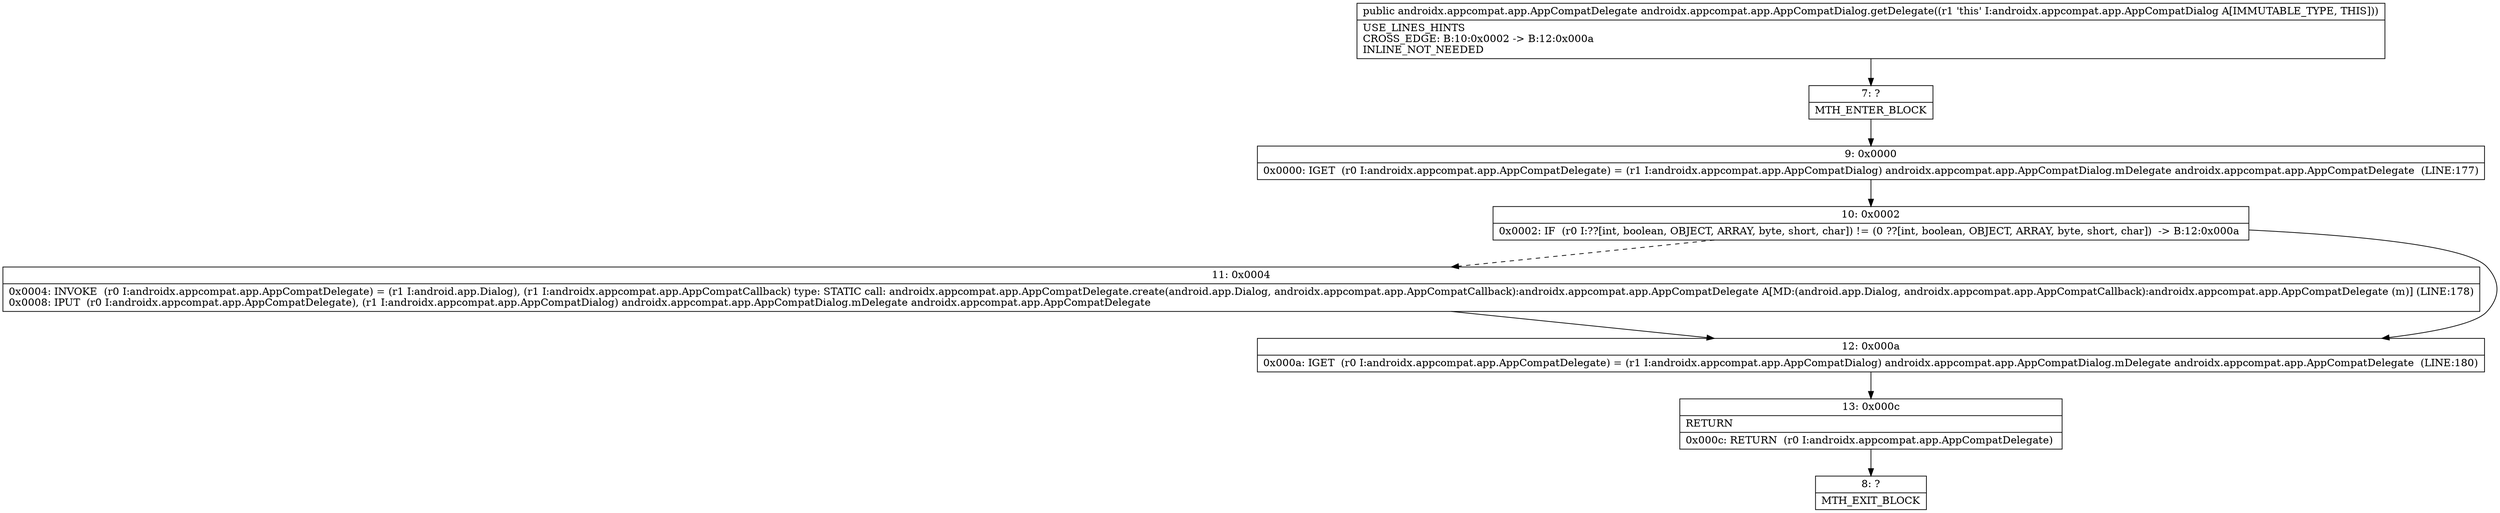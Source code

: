 digraph "CFG forandroidx.appcompat.app.AppCompatDialog.getDelegate()Landroidx\/appcompat\/app\/AppCompatDelegate;" {
Node_7 [shape=record,label="{7\:\ ?|MTH_ENTER_BLOCK\l}"];
Node_9 [shape=record,label="{9\:\ 0x0000|0x0000: IGET  (r0 I:androidx.appcompat.app.AppCompatDelegate) = (r1 I:androidx.appcompat.app.AppCompatDialog) androidx.appcompat.app.AppCompatDialog.mDelegate androidx.appcompat.app.AppCompatDelegate  (LINE:177)\l}"];
Node_10 [shape=record,label="{10\:\ 0x0002|0x0002: IF  (r0 I:??[int, boolean, OBJECT, ARRAY, byte, short, char]) != (0 ??[int, boolean, OBJECT, ARRAY, byte, short, char])  \-\> B:12:0x000a \l}"];
Node_11 [shape=record,label="{11\:\ 0x0004|0x0004: INVOKE  (r0 I:androidx.appcompat.app.AppCompatDelegate) = (r1 I:android.app.Dialog), (r1 I:androidx.appcompat.app.AppCompatCallback) type: STATIC call: androidx.appcompat.app.AppCompatDelegate.create(android.app.Dialog, androidx.appcompat.app.AppCompatCallback):androidx.appcompat.app.AppCompatDelegate A[MD:(android.app.Dialog, androidx.appcompat.app.AppCompatCallback):androidx.appcompat.app.AppCompatDelegate (m)] (LINE:178)\l0x0008: IPUT  (r0 I:androidx.appcompat.app.AppCompatDelegate), (r1 I:androidx.appcompat.app.AppCompatDialog) androidx.appcompat.app.AppCompatDialog.mDelegate androidx.appcompat.app.AppCompatDelegate \l}"];
Node_12 [shape=record,label="{12\:\ 0x000a|0x000a: IGET  (r0 I:androidx.appcompat.app.AppCompatDelegate) = (r1 I:androidx.appcompat.app.AppCompatDialog) androidx.appcompat.app.AppCompatDialog.mDelegate androidx.appcompat.app.AppCompatDelegate  (LINE:180)\l}"];
Node_13 [shape=record,label="{13\:\ 0x000c|RETURN\l|0x000c: RETURN  (r0 I:androidx.appcompat.app.AppCompatDelegate) \l}"];
Node_8 [shape=record,label="{8\:\ ?|MTH_EXIT_BLOCK\l}"];
MethodNode[shape=record,label="{public androidx.appcompat.app.AppCompatDelegate androidx.appcompat.app.AppCompatDialog.getDelegate((r1 'this' I:androidx.appcompat.app.AppCompatDialog A[IMMUTABLE_TYPE, THIS]))  | USE_LINES_HINTS\lCROSS_EDGE: B:10:0x0002 \-\> B:12:0x000a\lINLINE_NOT_NEEDED\l}"];
MethodNode -> Node_7;Node_7 -> Node_9;
Node_9 -> Node_10;
Node_10 -> Node_11[style=dashed];
Node_10 -> Node_12;
Node_11 -> Node_12;
Node_12 -> Node_13;
Node_13 -> Node_8;
}

